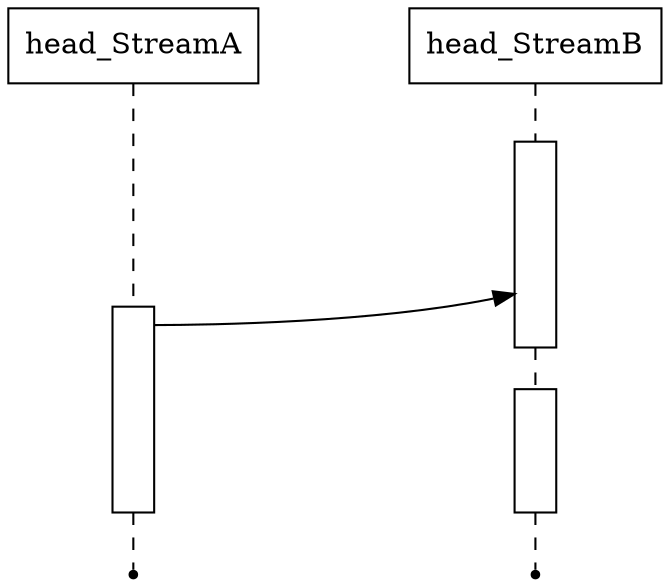 digraph "Sequence Diagram" {
    nodesep=1
    compound=true

// Stream Head and Tail Nodes

    {
        node [shape=box]
        rank=source
        head_StreamA
        head_StreamB
    }

    {
        node [shape=point]
        rank=sink
        tail_StreamA
        tail_StreamB
    }

// Stream Clusters
    edge [dir=none, style=dashed]

    subgraph cluster_StreamA {
        node [shape=point, style=invis]
        A; B; C
    }
    head_StreamA -> A [lhead=cluster_StreamA]
    C -> tail_StreamA [ltail=cluster_StreamA]

    subgraph cluster_StreamB {
        node [shape=point, style=invis]
        D; E; F
    }

    subgraph cluster_StreamB_TestName {
        node [shape=point, style=invis]
        G; H
    }
    head_StreamB -> D [lhead=cluster_StreamB]
    F -> G [ltail=cluster_StreamB, lhead=cluster_StreamB_TestName]
    H -> tail_StreamB [ltail=cluster_StreamB_TestName]

// Stream Edges
    edge [style=invis]
    A -> B -> C
    D -> E -> F
    G -> H

// Sequence
    edge [dir=forward, constraint=false, style=solid]
    A -> D [ltail=cluster_StreamA, lhead=cluster_StreamB]
}
